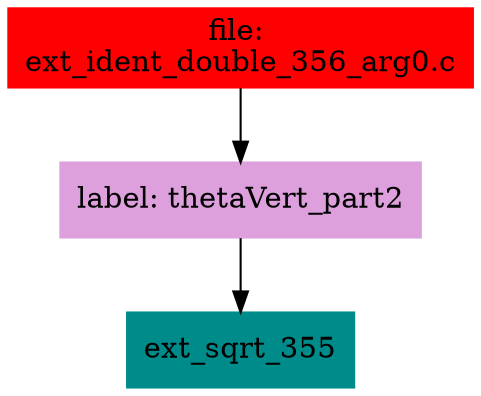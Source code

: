 digraph G {
node [shape=box]

0 [label="file: 
ext_ident_double_356_arg0.c",color=red, style=filled]
1 [label="label: thetaVert_part2",color=plum, style=filled]
0 -> 1
2 [label="ext_sqrt_355",color=cyan4, style=filled]
1 -> 2


}

